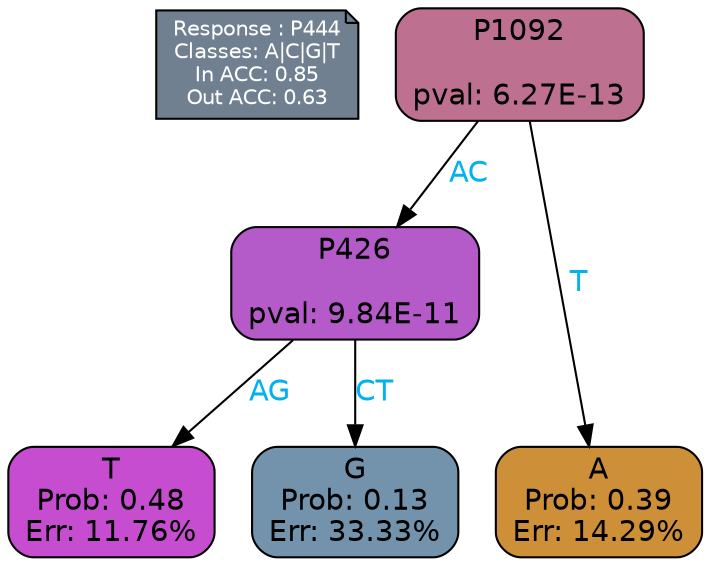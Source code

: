 digraph Tree {
node [shape=box, style="filled, rounded", color="black", fontname=helvetica] ;
graph [ranksep=equally, splines=polylines, bgcolor=transparent, dpi=600] ;
edge [fontname=helvetica] ;
LEGEND [label="Response : P444
Classes: A|C|G|T
In ACC: 0.85
Out ACC: 0.63
",shape=note,align=left,style=filled,fillcolor="slategray",fontcolor="white",fontsize=10];1 [label="P1092

pval: 6.27E-13", fillcolor="#be7090"] ;
2 [label="P426

pval: 9.84E-11", fillcolor="#b45bc9"] ;
3 [label="T
Prob: 0.48
Err: 11.76%", fillcolor="#c64dd0"] ;
4 [label="G
Prob: 0.13
Err: 33.33%", fillcolor="#7293ab"] ;
5 [label="A
Prob: 0.39
Err: 14.29%", fillcolor="#ce8f39"] ;
1 -> 2 [label="AC",fontcolor=deepskyblue2] ;
1 -> 5 [label="T",fontcolor=deepskyblue2] ;
2 -> 3 [label="AG",fontcolor=deepskyblue2] ;
2 -> 4 [label="CT",fontcolor=deepskyblue2] ;
{rank = same; 3;4;5;}{rank = same; LEGEND;1;}}